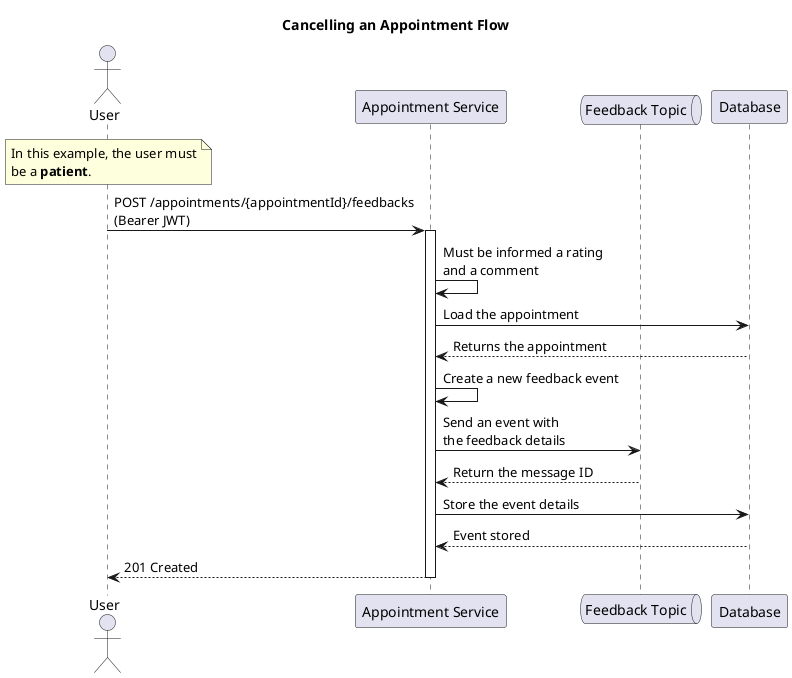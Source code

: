 @startuml feedback_appointment

title Cancelling an Appointment Flow

actor "User" as user
participant "Appointment Service" as appointment_service
queue "Feedback Topic" as topic
participant "Database" as database

note over user
In this example, the user must
be a **patient**.
end note

user -> appointment_service: POST /appointments/{appointmentId}/feedbacks\n(Bearer JWT)

activate appointment_service
appointment_service -> appointment_service: Must be informed a rating\nand a comment
appointment_service -> database: Load the appointment
database --> appointment_service: Returns the appointment
appointment_service -> appointment_service: Create a new feedback event
appointment_service -> topic: Send an event with\nthe feedback details
topic --> appointment_service: Return the message ID
appointment_service -> database: Store the event details
database --> appointment_service: Event stored
appointment_service --> user: 201 Created
deactivate appointment_service


@enduml
